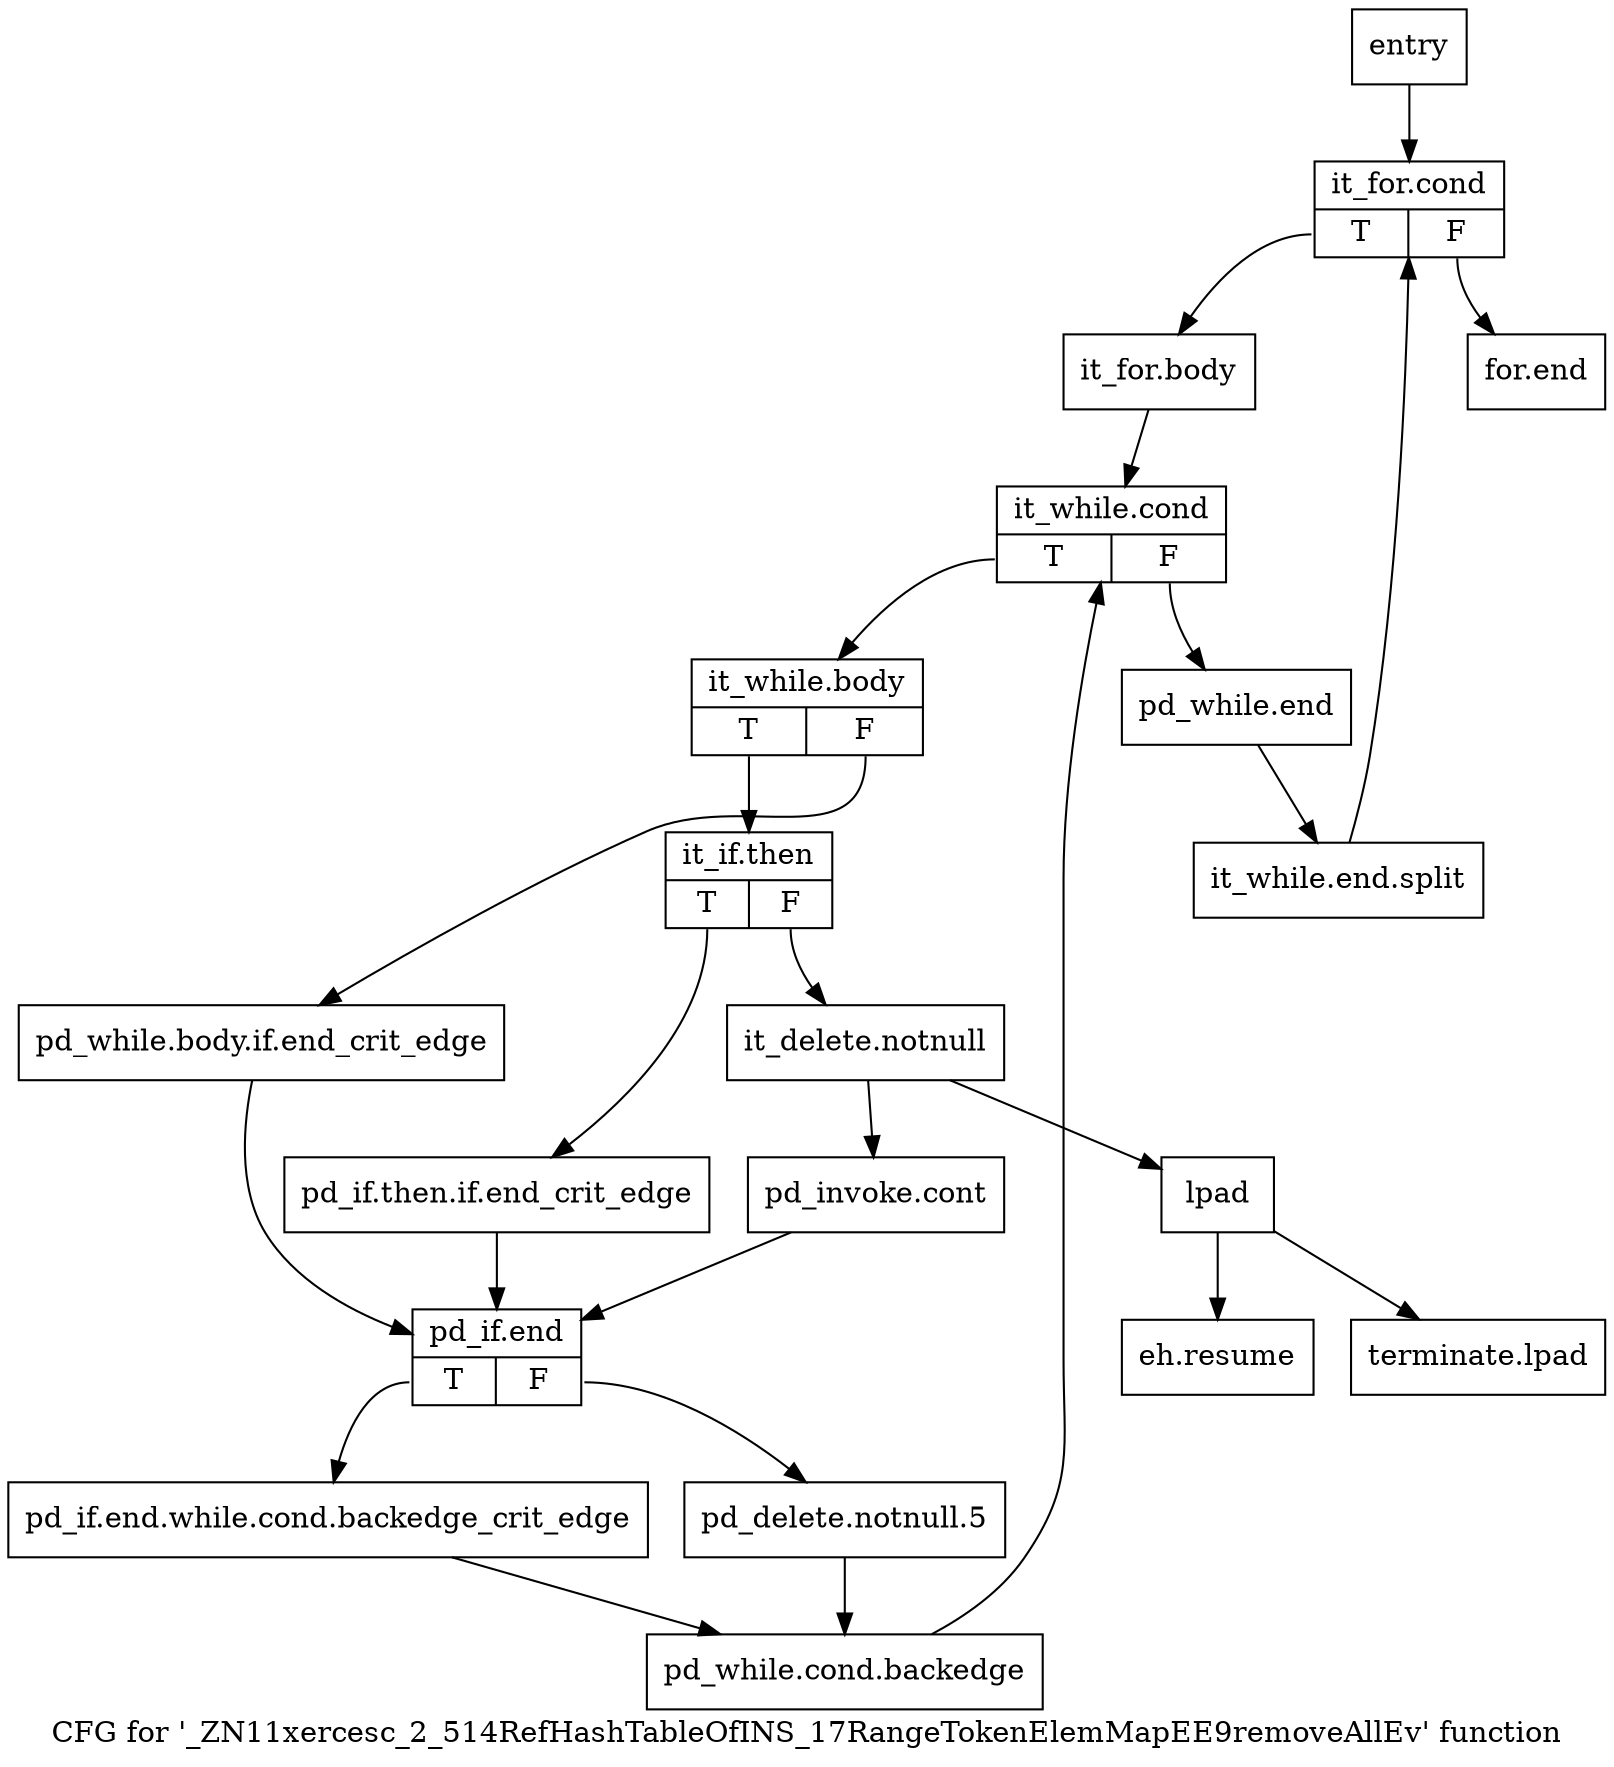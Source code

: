 digraph "CFG for '_ZN11xercesc_2_514RefHashTableOfINS_17RangeTokenElemMapEE9removeAllEv' function" {
	label="CFG for '_ZN11xercesc_2_514RefHashTableOfINS_17RangeTokenElemMapEE9removeAllEv' function";

	Node0x3e9b810 [shape=record,label="{entry}"];
	Node0x3e9b810 -> Node0x3e9b860;
	Node0x3e9b860 [shape=record,label="{it_for.cond|{<s0>T|<s1>F}}"];
	Node0x3e9b860:s0 -> Node0x3e9b8b0;
	Node0x3e9b860:s1 -> Node0x3e9bd10;
	Node0x3e9b8b0 [shape=record,label="{it_for.body}"];
	Node0x3e9b8b0 -> Node0x3e9b900;
	Node0x3e9b900 [shape=record,label="{it_while.cond|{<s0>T|<s1>F}}"];
	Node0x3e9b900:s0 -> Node0x3e9b950;
	Node0x3e9b900:s1 -> Node0x3e9bcc0;
	Node0x3e9b950 [shape=record,label="{it_while.body|{<s0>T|<s1>F}}"];
	Node0x3e9b950:s0 -> Node0x3e9b9f0;
	Node0x3e9b950:s1 -> Node0x3e9b9a0;
	Node0x3e9b9a0 [shape=record,label="{pd_while.body.if.end_crit_edge}"];
	Node0x3e9b9a0 -> Node0x3e9bb80;
	Node0x3e9b9f0 [shape=record,label="{it_if.then|{<s0>T|<s1>F}}"];
	Node0x3e9b9f0:s0 -> Node0x3e9ba40;
	Node0x3e9b9f0:s1 -> Node0x3e9ba90;
	Node0x3e9ba40 [shape=record,label="{pd_if.then.if.end_crit_edge}"];
	Node0x3e9ba40 -> Node0x3e9bb80;
	Node0x3e9ba90 [shape=record,label="{it_delete.notnull}"];
	Node0x3e9ba90 -> Node0x3e9bae0;
	Node0x3e9ba90 -> Node0x3e9bb30;
	Node0x3e9bae0 [shape=record,label="{pd_invoke.cont}"];
	Node0x3e9bae0 -> Node0x3e9bb80;
	Node0x3e9bb30 [shape=record,label="{lpad}"];
	Node0x3e9bb30 -> Node0x3e9bd60;
	Node0x3e9bb30 -> Node0x3e9bdb0;
	Node0x3e9bb80 [shape=record,label="{pd_if.end|{<s0>T|<s1>F}}"];
	Node0x3e9bb80:s0 -> Node0x3e9bbd0;
	Node0x3e9bb80:s1 -> Node0x3e9bc20;
	Node0x3e9bbd0 [shape=record,label="{pd_if.end.while.cond.backedge_crit_edge}"];
	Node0x3e9bbd0 -> Node0x3e9bc70;
	Node0x3e9bc20 [shape=record,label="{pd_delete.notnull.5}"];
	Node0x3e9bc20 -> Node0x3e9bc70;
	Node0x3e9bc70 [shape=record,label="{pd_while.cond.backedge}"];
	Node0x3e9bc70 -> Node0x3e9b900;
	Node0x3e9bcc0 [shape=record,label="{pd_while.end}"];
	Node0x3e9bcc0 -> Node0xaced110;
	Node0xaced110 [shape=record,label="{it_while.end.split}"];
	Node0xaced110 -> Node0x3e9b860;
	Node0x3e9bd10 [shape=record,label="{for.end}"];
	Node0x3e9bd60 [shape=record,label="{eh.resume}"];
	Node0x3e9bdb0 [shape=record,label="{terminate.lpad}"];
}
